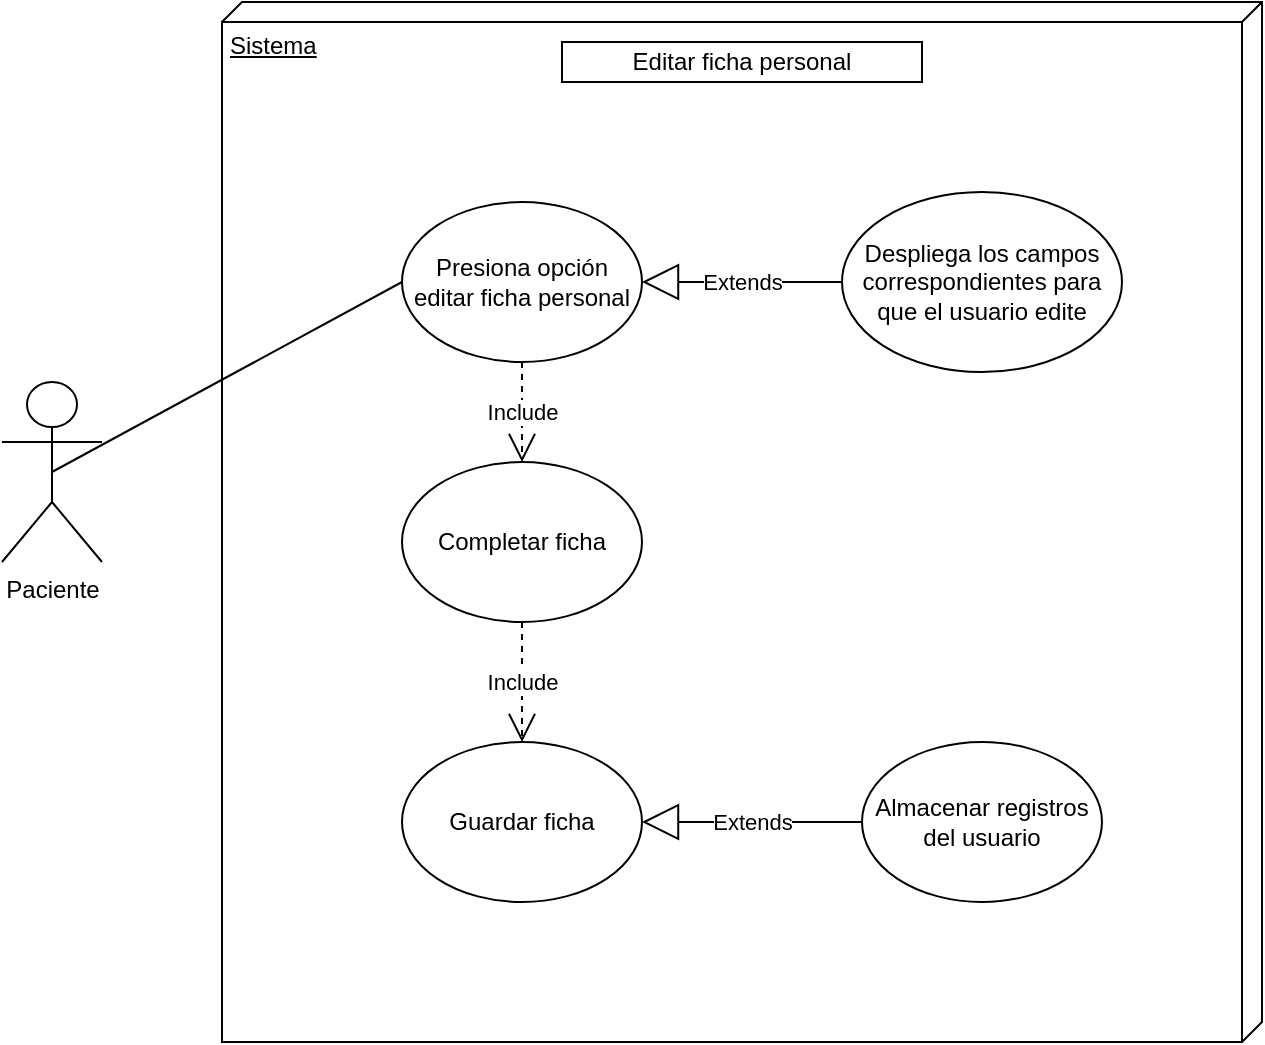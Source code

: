 <mxfile version="21.6.8" type="device">
  <diagram name="Página-1" id="EhvBsJ3G_l8nSXyIs8So">
    <mxGraphModel dx="1418" dy="827" grid="1" gridSize="10" guides="1" tooltips="1" connect="1" arrows="1" fold="1" page="1" pageScale="1" pageWidth="827" pageHeight="1169" math="0" shadow="0">
      <root>
        <mxCell id="0" />
        <mxCell id="1" parent="0" />
        <mxCell id="14H7G3SA7-IAmhS1AY-Y-1" value="Sistema" style="verticalAlign=top;align=left;spacingTop=8;spacingLeft=2;spacingRight=12;shape=cube;size=10;direction=south;fontStyle=4;html=1;whiteSpace=wrap;" parent="1" vertex="1">
          <mxGeometry x="210" y="20" width="520" height="520" as="geometry" />
        </mxCell>
        <mxCell id="14H7G3SA7-IAmhS1AY-Y-2" value="Paciente" style="shape=umlActor;verticalLabelPosition=bottom;verticalAlign=top;html=1;" parent="1" vertex="1">
          <mxGeometry x="100" y="210" width="50" height="90" as="geometry" />
        </mxCell>
        <mxCell id="14H7G3SA7-IAmhS1AY-Y-3" value="Presiona opción editar ficha personal" style="ellipse;whiteSpace=wrap;html=1;" parent="1" vertex="1">
          <mxGeometry x="300" y="120" width="120" height="80" as="geometry" />
        </mxCell>
        <mxCell id="14H7G3SA7-IAmhS1AY-Y-4" value="Editar ficha personal" style="rounded=0;whiteSpace=wrap;html=1;" parent="1" vertex="1">
          <mxGeometry x="380" y="40" width="180" height="20" as="geometry" />
        </mxCell>
        <mxCell id="14H7G3SA7-IAmhS1AY-Y-12" value="Despliega los campos correspondientes para que el usuario edite" style="ellipse;whiteSpace=wrap;html=1;" parent="1" vertex="1">
          <mxGeometry x="520" y="115" width="140" height="90" as="geometry" />
        </mxCell>
        <mxCell id="14H7G3SA7-IAmhS1AY-Y-14" value="Completar ficha" style="ellipse;whiteSpace=wrap;html=1;" parent="1" vertex="1">
          <mxGeometry x="300" y="250" width="120" height="80" as="geometry" />
        </mxCell>
        <mxCell id="14H7G3SA7-IAmhS1AY-Y-16" value="Guardar ficha" style="ellipse;whiteSpace=wrap;html=1;" parent="1" vertex="1">
          <mxGeometry x="300" y="390" width="120" height="80" as="geometry" />
        </mxCell>
        <mxCell id="14H7G3SA7-IAmhS1AY-Y-18" value="Almacenar registros del usuario" style="ellipse;whiteSpace=wrap;html=1;" parent="1" vertex="1">
          <mxGeometry x="530" y="390" width="120" height="80" as="geometry" />
        </mxCell>
        <mxCell id="RR2teM3_GHG8A4_4BciR-1" value="" style="endArrow=none;html=1;rounded=0;exitX=0.5;exitY=0.5;exitDx=0;exitDy=0;exitPerimeter=0;entryX=0;entryY=0.5;entryDx=0;entryDy=0;" parent="1" source="14H7G3SA7-IAmhS1AY-Y-2" target="14H7G3SA7-IAmhS1AY-Y-3" edge="1">
          <mxGeometry width="50" height="50" relative="1" as="geometry">
            <mxPoint x="170" y="280" as="sourcePoint" />
            <mxPoint x="220" y="230" as="targetPoint" />
          </mxGeometry>
        </mxCell>
        <mxCell id="RR2teM3_GHG8A4_4BciR-2" value="Include" style="endArrow=open;endSize=12;dashed=1;html=1;rounded=0;exitX=0.5;exitY=1;exitDx=0;exitDy=0;entryX=0.5;entryY=0;entryDx=0;entryDy=0;" parent="1" source="14H7G3SA7-IAmhS1AY-Y-3" target="14H7G3SA7-IAmhS1AY-Y-14" edge="1">
          <mxGeometry width="160" relative="1" as="geometry">
            <mxPoint x="400" y="192" as="sourcePoint" />
            <mxPoint x="473" y="318" as="targetPoint" />
          </mxGeometry>
        </mxCell>
        <mxCell id="RR2teM3_GHG8A4_4BciR-3" value="Include" style="endArrow=open;endSize=12;dashed=1;html=1;rounded=0;exitX=0.5;exitY=1;exitDx=0;exitDy=0;entryX=0.5;entryY=0;entryDx=0;entryDy=0;" parent="1" source="14H7G3SA7-IAmhS1AY-Y-14" target="14H7G3SA7-IAmhS1AY-Y-16" edge="1">
          <mxGeometry width="160" relative="1" as="geometry">
            <mxPoint x="440" y="330" as="sourcePoint" />
            <mxPoint x="440" y="380" as="targetPoint" />
          </mxGeometry>
        </mxCell>
        <mxCell id="RR2teM3_GHG8A4_4BciR-4" value="Extends" style="endArrow=block;endSize=16;endFill=0;html=1;rounded=0;entryX=1;entryY=0.5;entryDx=0;entryDy=0;exitX=0;exitY=0.5;exitDx=0;exitDy=0;" parent="1" source="14H7G3SA7-IAmhS1AY-Y-12" target="14H7G3SA7-IAmhS1AY-Y-3" edge="1">
          <mxGeometry width="160" relative="1" as="geometry">
            <mxPoint x="536" y="190" as="sourcePoint" />
            <mxPoint x="430" y="190" as="targetPoint" />
          </mxGeometry>
        </mxCell>
        <mxCell id="RR2teM3_GHG8A4_4BciR-5" value="Extends" style="endArrow=block;endSize=16;endFill=0;html=1;rounded=0;entryX=1;entryY=0.5;entryDx=0;entryDy=0;exitX=0;exitY=0.5;exitDx=0;exitDy=0;" parent="1" source="14H7G3SA7-IAmhS1AY-Y-18" target="14H7G3SA7-IAmhS1AY-Y-16" edge="1">
          <mxGeometry width="160" relative="1" as="geometry">
            <mxPoint x="530" y="420" as="sourcePoint" />
            <mxPoint x="430" y="420" as="targetPoint" />
          </mxGeometry>
        </mxCell>
      </root>
    </mxGraphModel>
  </diagram>
</mxfile>
